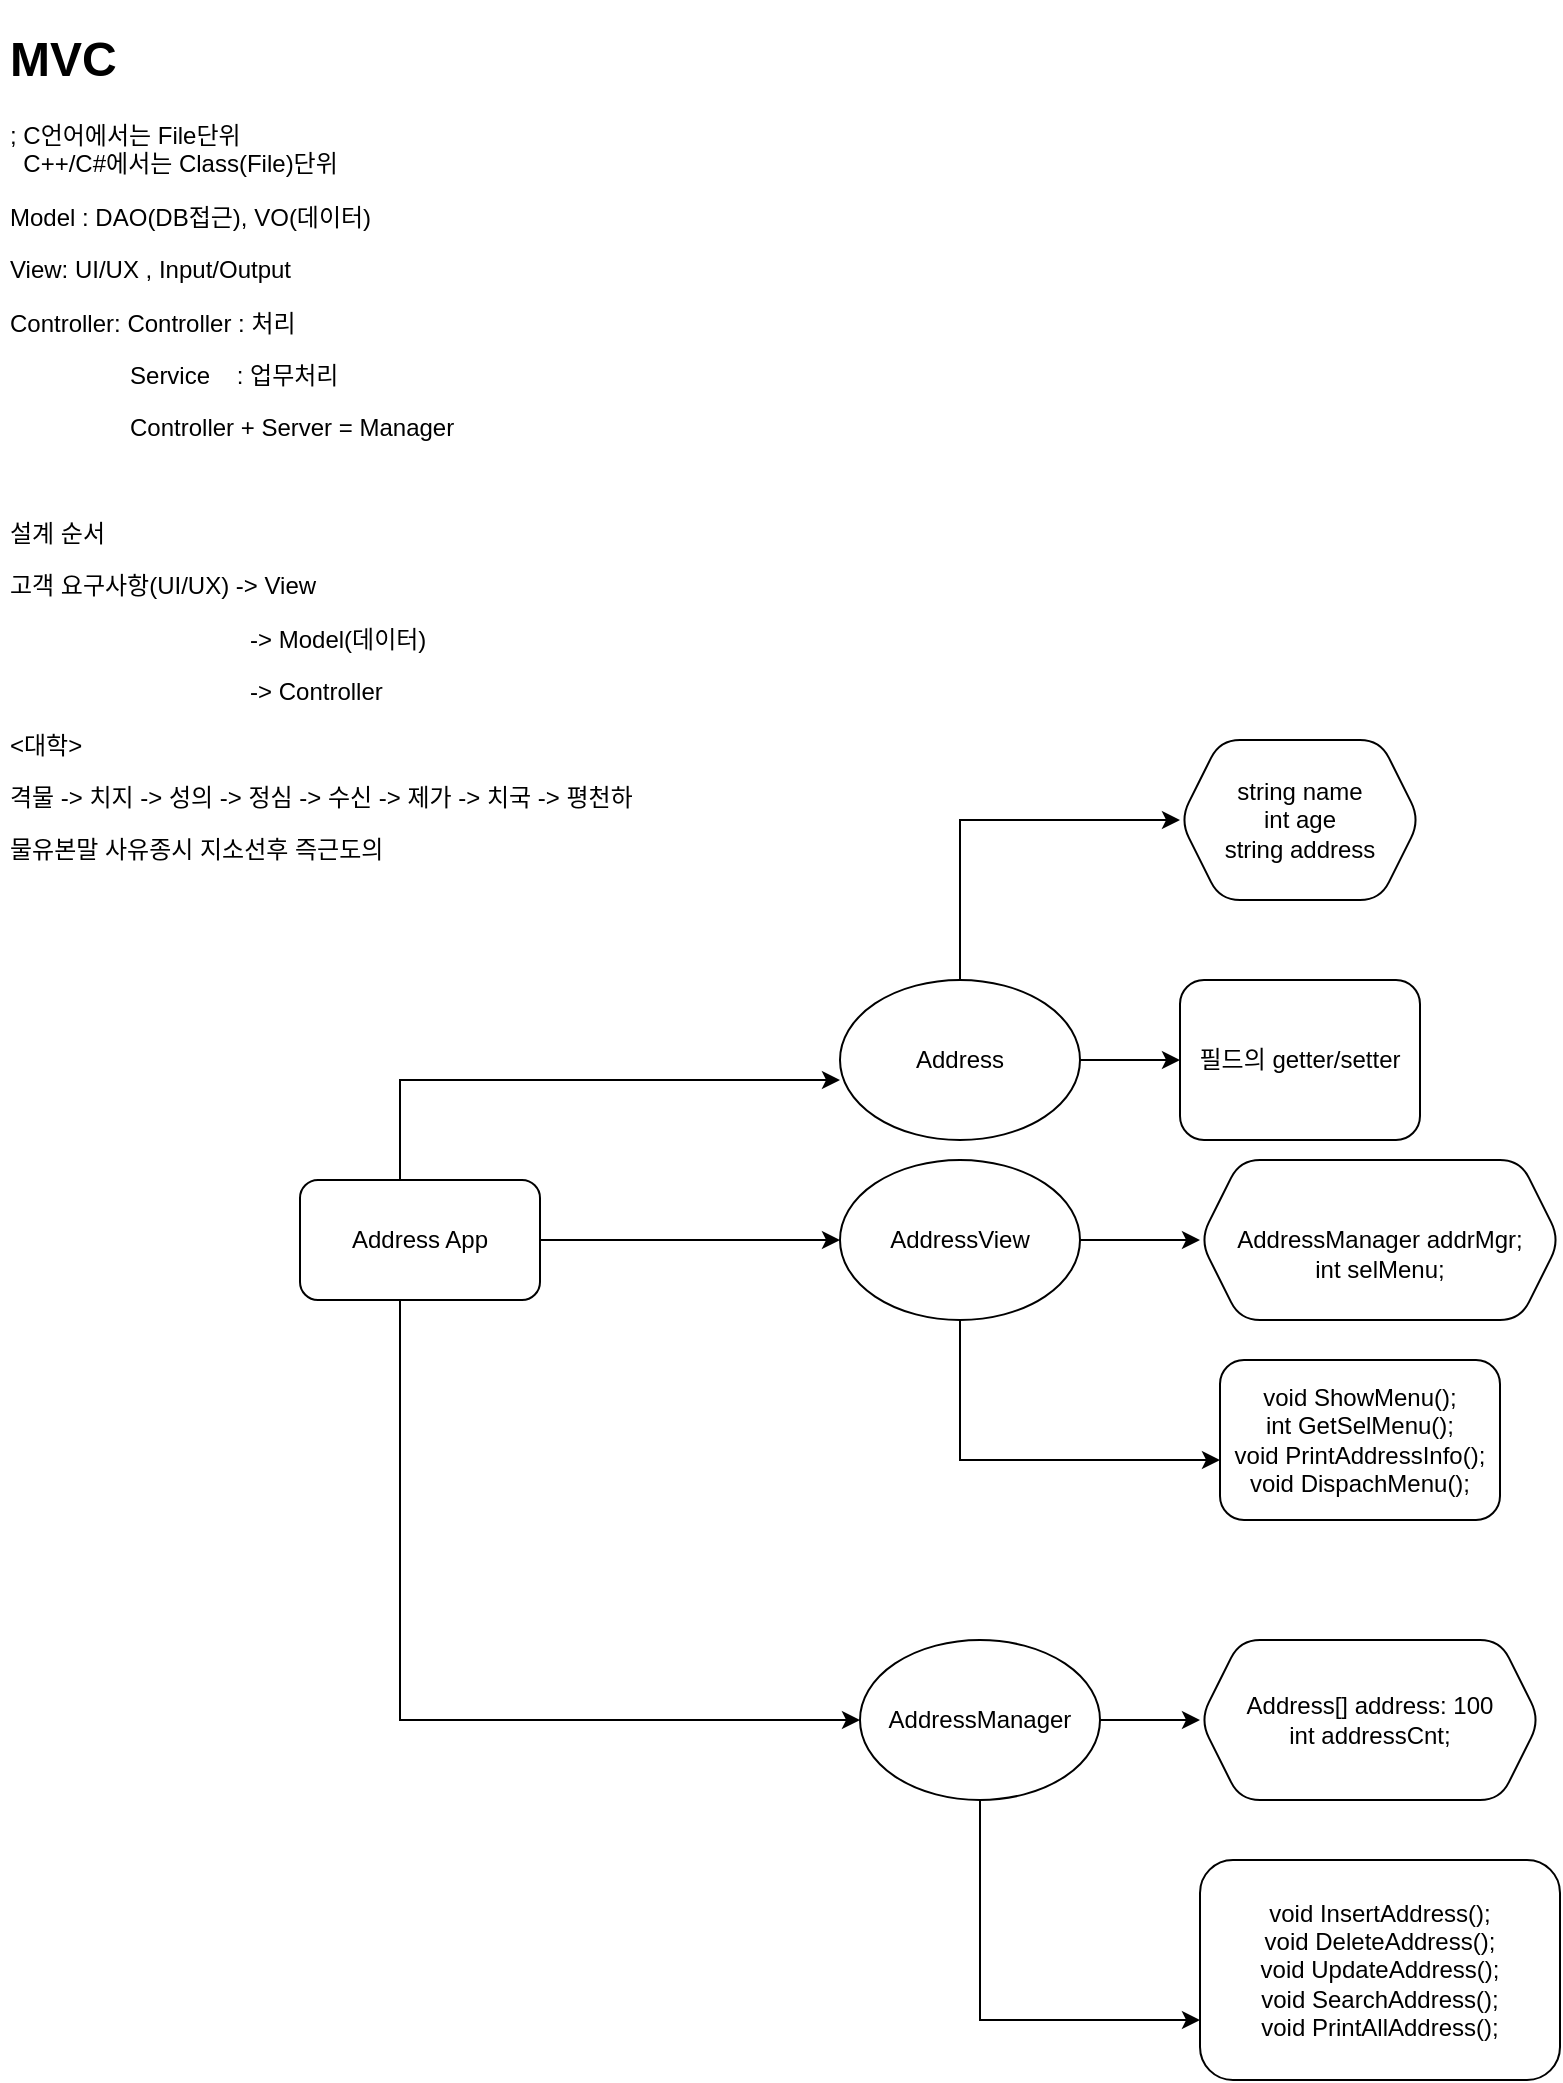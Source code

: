 <mxfile version="13.4.4" type="device"><diagram id="NV31ur5nxJ8P_IrAoMe5" name="Page-1"><mxGraphModel dx="462" dy="228" grid="1" gridSize="10" guides="1" tooltips="1" connect="1" arrows="1" fold="1" page="1" pageScale="1" pageWidth="827" pageHeight="1169" math="0" shadow="0"><root><mxCell id="0"/><mxCell id="1" parent="0"/><mxCell id="i9uei40U5Sqrt-edUzNp-3" value="&lt;h1&gt;MVC&lt;/h1&gt;&lt;div&gt;; C언어에서는 File단위&lt;/div&gt;&lt;div&gt;&amp;nbsp; C++/C#에서는 Class(File)단위&lt;/div&gt;&lt;p&gt;Model : DAO(DB접근), VO(데이터)&lt;/p&gt;&lt;p&gt;View: UI/UX , Input/Output&lt;/p&gt;&lt;p&gt;Controller: Controller : 처리&lt;/p&gt;&lt;p&gt;&amp;nbsp; &amp;nbsp; &amp;nbsp; &amp;nbsp; &amp;nbsp; &amp;nbsp; &amp;nbsp; &amp;nbsp; &amp;nbsp; Service&amp;nbsp; &amp;nbsp; : 업무처리&lt;/p&gt;&lt;p&gt;&amp;nbsp; &amp;nbsp; &amp;nbsp; &amp;nbsp; &amp;nbsp; &amp;nbsp; &amp;nbsp; &amp;nbsp; &amp;nbsp; Controller + Server = Manager&lt;/p&gt;&lt;p&gt;&lt;br&gt;&lt;/p&gt;&lt;p&gt;설계 순서&lt;/p&gt;&lt;p&gt;고객 요구사항(UI/UX) -&amp;gt; View&amp;nbsp;&lt;/p&gt;&lt;p&gt;&amp;nbsp; &amp;nbsp; &amp;nbsp; &amp;nbsp; &amp;nbsp; &amp;nbsp; &amp;nbsp; &amp;nbsp; &amp;nbsp; &amp;nbsp; &amp;nbsp; &amp;nbsp; &amp;nbsp; &amp;nbsp; &amp;nbsp; &amp;nbsp; &amp;nbsp; &amp;nbsp; -&amp;gt; Model(데이터)&lt;/p&gt;&lt;p&gt;&amp;nbsp; &amp;nbsp; &amp;nbsp; &amp;nbsp; &amp;nbsp; &amp;nbsp; &amp;nbsp; &amp;nbsp; &amp;nbsp; &amp;nbsp; &amp;nbsp; &amp;nbsp; &amp;nbsp; &amp;nbsp; &amp;nbsp; &amp;nbsp; &amp;nbsp; &amp;nbsp; -&amp;gt; Controller&lt;/p&gt;&lt;p&gt;&amp;lt;대학&amp;gt;&lt;/p&gt;&lt;p&gt;격물 -&amp;gt; 치지 -&amp;gt; 성의 -&amp;gt; 정심 -&amp;gt; 수신 -&amp;gt; 제가 -&amp;gt; 치국 -&amp;gt; 평천하&lt;/p&gt;&lt;p&gt;물유본말 사유종시 지소선후 즉근도의&lt;/p&gt;" style="text;html=1;strokeColor=none;fillColor=none;spacing=5;spacingTop=-20;whiteSpace=wrap;overflow=hidden;rounded=0;" vertex="1" parent="1"><mxGeometry x="20" y="20" width="600" height="630" as="geometry"/></mxCell><mxCell id="i9uei40U5Sqrt-edUzNp-2" value="" style="edgeStyle=orthogonalEdgeStyle;rounded=0;orthogonalLoop=1;jettySize=auto;html=1;entryX=0;entryY=0.625;entryDx=0;entryDy=0;entryPerimeter=0;" edge="1" parent="1" source="i9uei40U5Sqrt-edUzNp-1" target="2"><mxGeometry relative="1" as="geometry"><mxPoint x="570" y="460" as="targetPoint"/><Array as="points"><mxPoint x="220" y="550"/><mxPoint x="430" y="550"/></Array></mxGeometry></mxCell><mxCell id="i9uei40U5Sqrt-edUzNp-5" value="" style="edgeStyle=orthogonalEdgeStyle;rounded=0;orthogonalLoop=1;jettySize=auto;html=1;" edge="1" parent="1" source="i9uei40U5Sqrt-edUzNp-1" target="i9uei40U5Sqrt-edUzNp-4"><mxGeometry relative="1" as="geometry"/></mxCell><mxCell id="i9uei40U5Sqrt-edUzNp-7" value="" style="edgeStyle=orthogonalEdgeStyle;rounded=0;orthogonalLoop=1;jettySize=auto;html=1;" edge="1" parent="1" source="i9uei40U5Sqrt-edUzNp-1" target="i9uei40U5Sqrt-edUzNp-6"><mxGeometry relative="1" as="geometry"><Array as="points"><mxPoint x="220" y="870"/></Array></mxGeometry></mxCell><mxCell id="i9uei40U5Sqrt-edUzNp-1" value="Address App" style="rounded=1;whiteSpace=wrap;html=1;" vertex="1" parent="1"><mxGeometry x="170" y="600" width="120" height="60" as="geometry"/></mxCell><mxCell id="i9uei40U5Sqrt-edUzNp-11" value="" style="edgeStyle=orthogonalEdgeStyle;rounded=0;orthogonalLoop=1;jettySize=auto;html=1;" edge="1" parent="1" source="2" target="i9uei40U5Sqrt-edUzNp-10"><mxGeometry relative="1" as="geometry"/></mxCell><mxCell id="i9uei40U5Sqrt-edUzNp-13" value="" style="edgeStyle=orthogonalEdgeStyle;rounded=0;orthogonalLoop=1;jettySize=auto;html=1;" edge="1" parent="1" source="2" target="i9uei40U5Sqrt-edUzNp-12"><mxGeometry relative="1" as="geometry"><Array as="points"><mxPoint x="500" y="420"/></Array></mxGeometry></mxCell><mxCell id="2" value="Address" style="ellipse;whiteSpace=wrap;html=1;rounded=1;" vertex="1" parent="1"><mxGeometry x="440" y="500" width="120" height="80" as="geometry"/></mxCell><mxCell id="i9uei40U5Sqrt-edUzNp-15" value="" style="edgeStyle=orthogonalEdgeStyle;rounded=0;orthogonalLoop=1;jettySize=auto;html=1;" edge="1" parent="1" source="i9uei40U5Sqrt-edUzNp-4" target="i9uei40U5Sqrt-edUzNp-14"><mxGeometry relative="1" as="geometry"/></mxCell><mxCell id="i9uei40U5Sqrt-edUzNp-18" value="" style="edgeStyle=orthogonalEdgeStyle;rounded=0;orthogonalLoop=1;jettySize=auto;html=1;" edge="1" parent="1" source="i9uei40U5Sqrt-edUzNp-4" target="i9uei40U5Sqrt-edUzNp-17"><mxGeometry relative="1" as="geometry"><Array as="points"><mxPoint x="500" y="740"/></Array></mxGeometry></mxCell><mxCell id="i9uei40U5Sqrt-edUzNp-4" value="AddressView" style="ellipse;whiteSpace=wrap;html=1;rounded=1;" vertex="1" parent="1"><mxGeometry x="440" y="590" width="120" height="80" as="geometry"/></mxCell><mxCell id="i9uei40U5Sqrt-edUzNp-20" value="" style="edgeStyle=orthogonalEdgeStyle;rounded=0;orthogonalLoop=1;jettySize=auto;html=1;" edge="1" parent="1" source="i9uei40U5Sqrt-edUzNp-6" target="i9uei40U5Sqrt-edUzNp-19"><mxGeometry relative="1" as="geometry"/></mxCell><mxCell id="i9uei40U5Sqrt-edUzNp-22" value="" style="edgeStyle=orthogonalEdgeStyle;rounded=0;orthogonalLoop=1;jettySize=auto;html=1;" edge="1" parent="1" source="i9uei40U5Sqrt-edUzNp-6" target="i9uei40U5Sqrt-edUzNp-21"><mxGeometry relative="1" as="geometry"><Array as="points"><mxPoint x="510" y="1020"/></Array></mxGeometry></mxCell><mxCell id="i9uei40U5Sqrt-edUzNp-6" value="AddressManager" style="ellipse;whiteSpace=wrap;html=1;rounded=1;" vertex="1" parent="1"><mxGeometry x="450" y="830" width="120" height="80" as="geometry"/></mxCell><mxCell id="i9uei40U5Sqrt-edUzNp-10" value="필드의 getter/setter" style="whiteSpace=wrap;html=1;rounded=1;" vertex="1" parent="1"><mxGeometry x="610" y="500" width="120" height="80" as="geometry"/></mxCell><mxCell id="i9uei40U5Sqrt-edUzNp-12" value="string name&lt;br&gt;int age&lt;br&gt;string address" style="shape=hexagon;perimeter=hexagonPerimeter2;whiteSpace=wrap;html=1;fixedSize=1;rounded=1;" vertex="1" parent="1"><mxGeometry x="610" y="380" width="120" height="80" as="geometry"/></mxCell><mxCell id="i9uei40U5Sqrt-edUzNp-14" value="&lt;br&gt;AddressManager addrMgr;&lt;br&gt;int selMenu;" style="shape=hexagon;perimeter=hexagonPerimeter2;whiteSpace=wrap;html=1;fixedSize=1;rounded=1;" vertex="1" parent="1"><mxGeometry x="620" y="590" width="180" height="80" as="geometry"/></mxCell><mxCell id="i9uei40U5Sqrt-edUzNp-17" value="void ShowMenu();&lt;br&gt;int GetSelMenu();&lt;br&gt;void PrintAddressInfo();&lt;br&gt;void DispachMenu();" style="whiteSpace=wrap;html=1;rounded=1;" vertex="1" parent="1"><mxGeometry x="630" y="690" width="140" height="80" as="geometry"/></mxCell><mxCell id="i9uei40U5Sqrt-edUzNp-19" value="&lt;span&gt;Address[] address: 100&lt;br&gt;int addressCnt;&lt;br&gt;&lt;/span&gt;" style="shape=hexagon;perimeter=hexagonPerimeter2;whiteSpace=wrap;html=1;fixedSize=1;rounded=1;" vertex="1" parent="1"><mxGeometry x="620" y="830" width="170" height="80" as="geometry"/></mxCell><mxCell id="i9uei40U5Sqrt-edUzNp-21" value="void InsertAddress();&lt;br&gt;void DeleteAddress();&lt;br&gt;void UpdateAddress();&lt;br&gt;void SearchAddress();&lt;br&gt;void PrintAllAddress();" style="whiteSpace=wrap;html=1;rounded=1;" vertex="1" parent="1"><mxGeometry x="620" y="940" width="180" height="110" as="geometry"/></mxCell></root></mxGraphModel></diagram></mxfile>